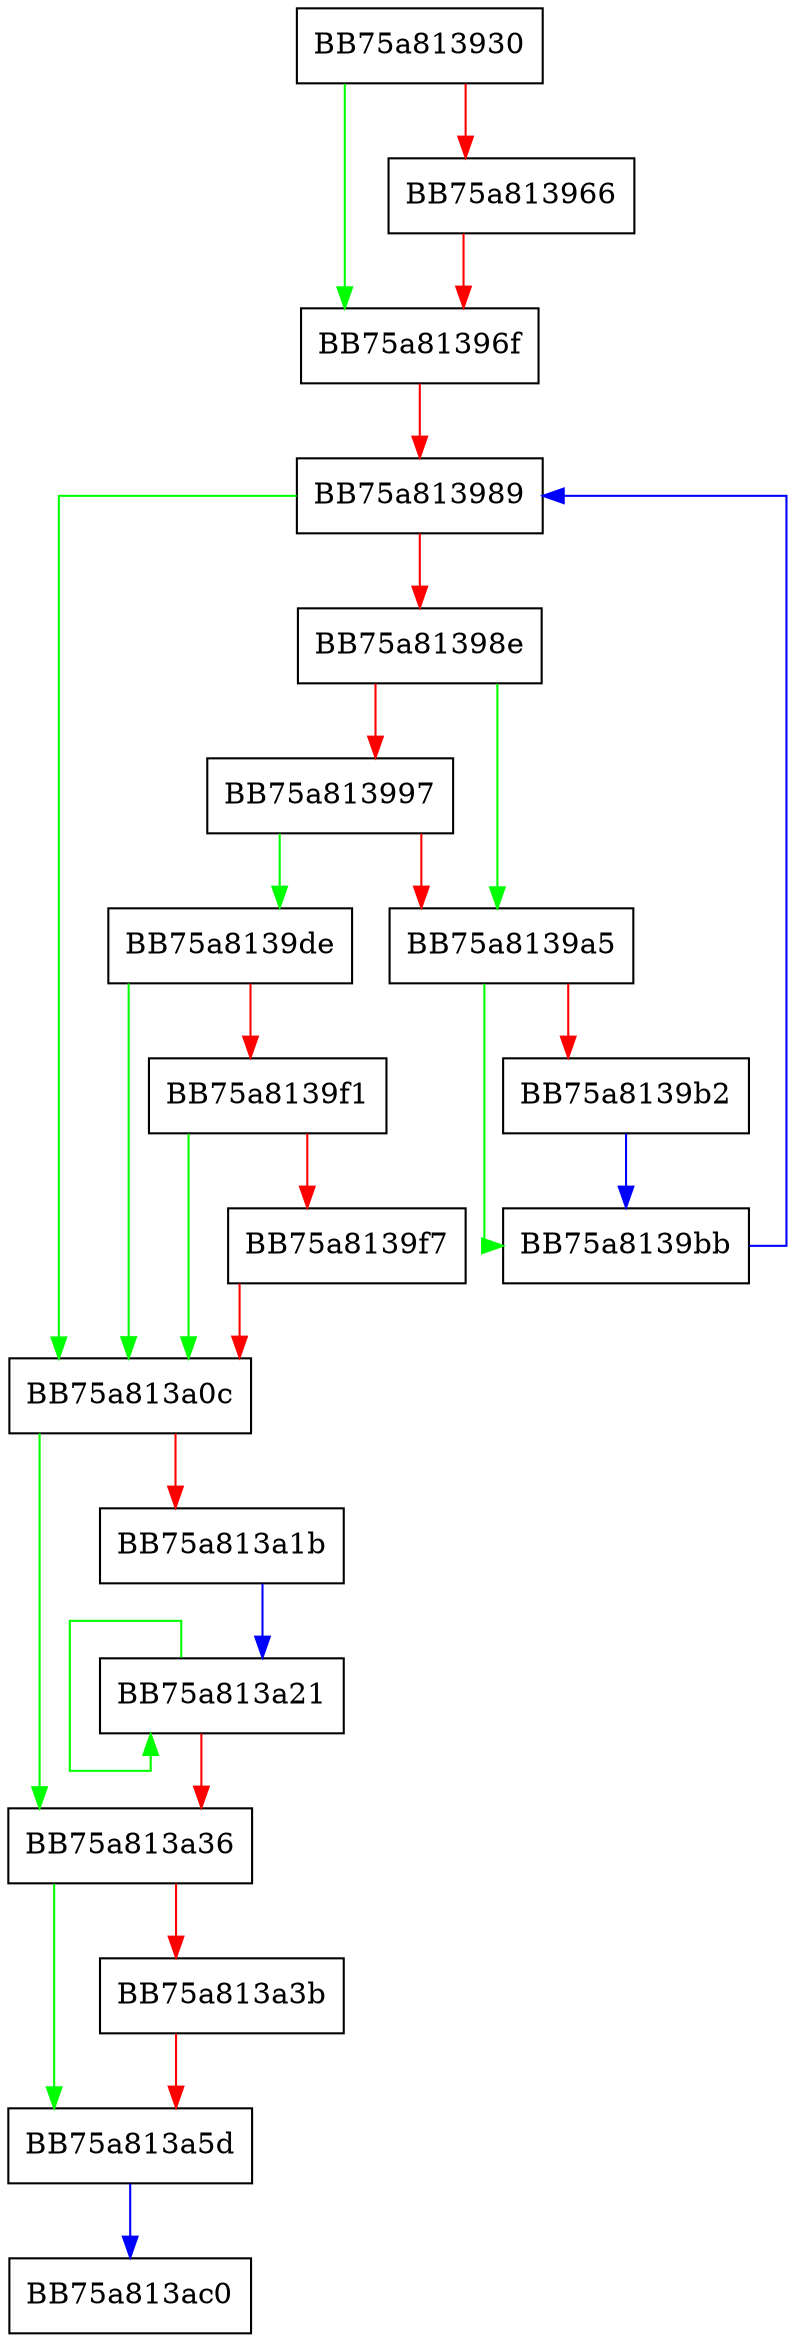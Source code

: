 digraph DoETWRundown {
  node [shape="box"];
  graph [splines=ortho];
  BB75a813930 -> BB75a81396f [color="green"];
  BB75a813930 -> BB75a813966 [color="red"];
  BB75a813966 -> BB75a81396f [color="red"];
  BB75a81396f -> BB75a813989 [color="red"];
  BB75a813989 -> BB75a813a0c [color="green"];
  BB75a813989 -> BB75a81398e [color="red"];
  BB75a81398e -> BB75a8139a5 [color="green"];
  BB75a81398e -> BB75a813997 [color="red"];
  BB75a813997 -> BB75a8139de [color="green"];
  BB75a813997 -> BB75a8139a5 [color="red"];
  BB75a8139a5 -> BB75a8139bb [color="green"];
  BB75a8139a5 -> BB75a8139b2 [color="red"];
  BB75a8139b2 -> BB75a8139bb [color="blue"];
  BB75a8139bb -> BB75a813989 [color="blue"];
  BB75a8139de -> BB75a813a0c [color="green"];
  BB75a8139de -> BB75a8139f1 [color="red"];
  BB75a8139f1 -> BB75a813a0c [color="green"];
  BB75a8139f1 -> BB75a8139f7 [color="red"];
  BB75a8139f7 -> BB75a813a0c [color="red"];
  BB75a813a0c -> BB75a813a36 [color="green"];
  BB75a813a0c -> BB75a813a1b [color="red"];
  BB75a813a1b -> BB75a813a21 [color="blue"];
  BB75a813a21 -> BB75a813a21 [color="green"];
  BB75a813a21 -> BB75a813a36 [color="red"];
  BB75a813a36 -> BB75a813a5d [color="green"];
  BB75a813a36 -> BB75a813a3b [color="red"];
  BB75a813a3b -> BB75a813a5d [color="red"];
  BB75a813a5d -> BB75a813ac0 [color="blue"];
}